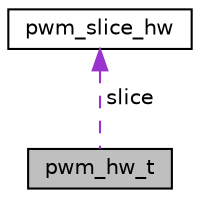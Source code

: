 digraph "pwm_hw_t"
{
 // LATEX_PDF_SIZE
  edge [fontname="Helvetica",fontsize="10",labelfontname="Helvetica",labelfontsize="10"];
  node [fontname="Helvetica",fontsize="10",shape=record];
  Node1 [label="pwm_hw_t",height=0.2,width=0.4,color="black", fillcolor="grey75", style="filled", fontcolor="black",tooltip=" "];
  Node2 -> Node1 [dir="back",color="darkorchid3",fontsize="10",style="dashed",label=" slice" ,fontname="Helvetica"];
  Node2 [label="pwm_slice_hw",height=0.2,width=0.4,color="black", fillcolor="white", style="filled",URL="$structpwm__slice__hw.html",tooltip=" "];
}
